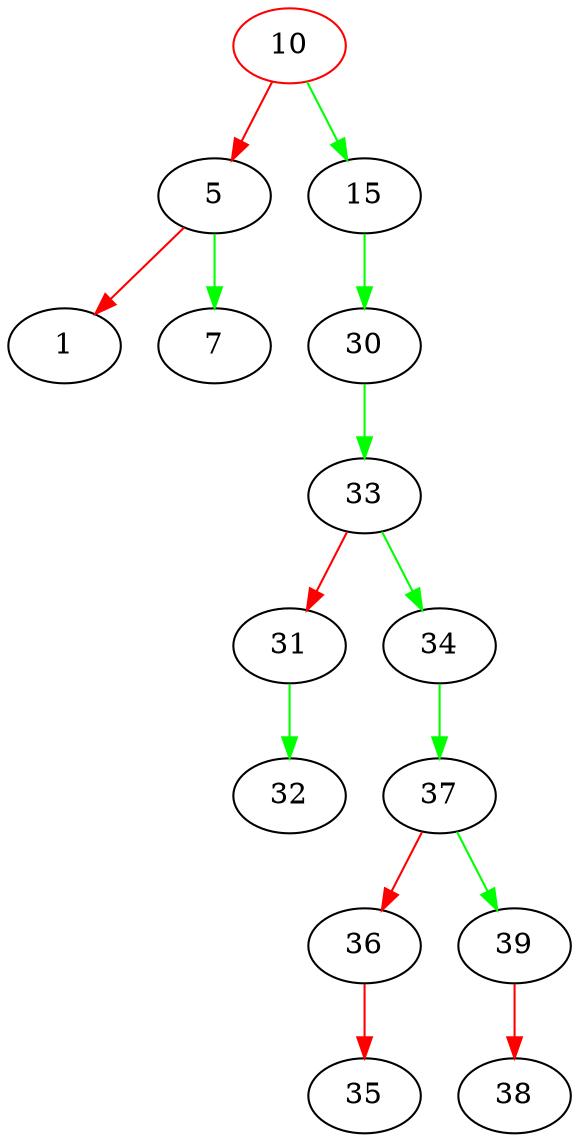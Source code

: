 digraph G{
10[color=red];
10->5[color=red];
5->1[color=red];
5->7[color=green];
10->15[color=green];
15->30[color=green];
30->33[color=green];
33->31[color=red];
31->32[color=green];
33->34[color=green];
34->37[color=green];
37->36[color=red];
36->35[color=red];
37->39[color=green];
39->38[color=red];
}

